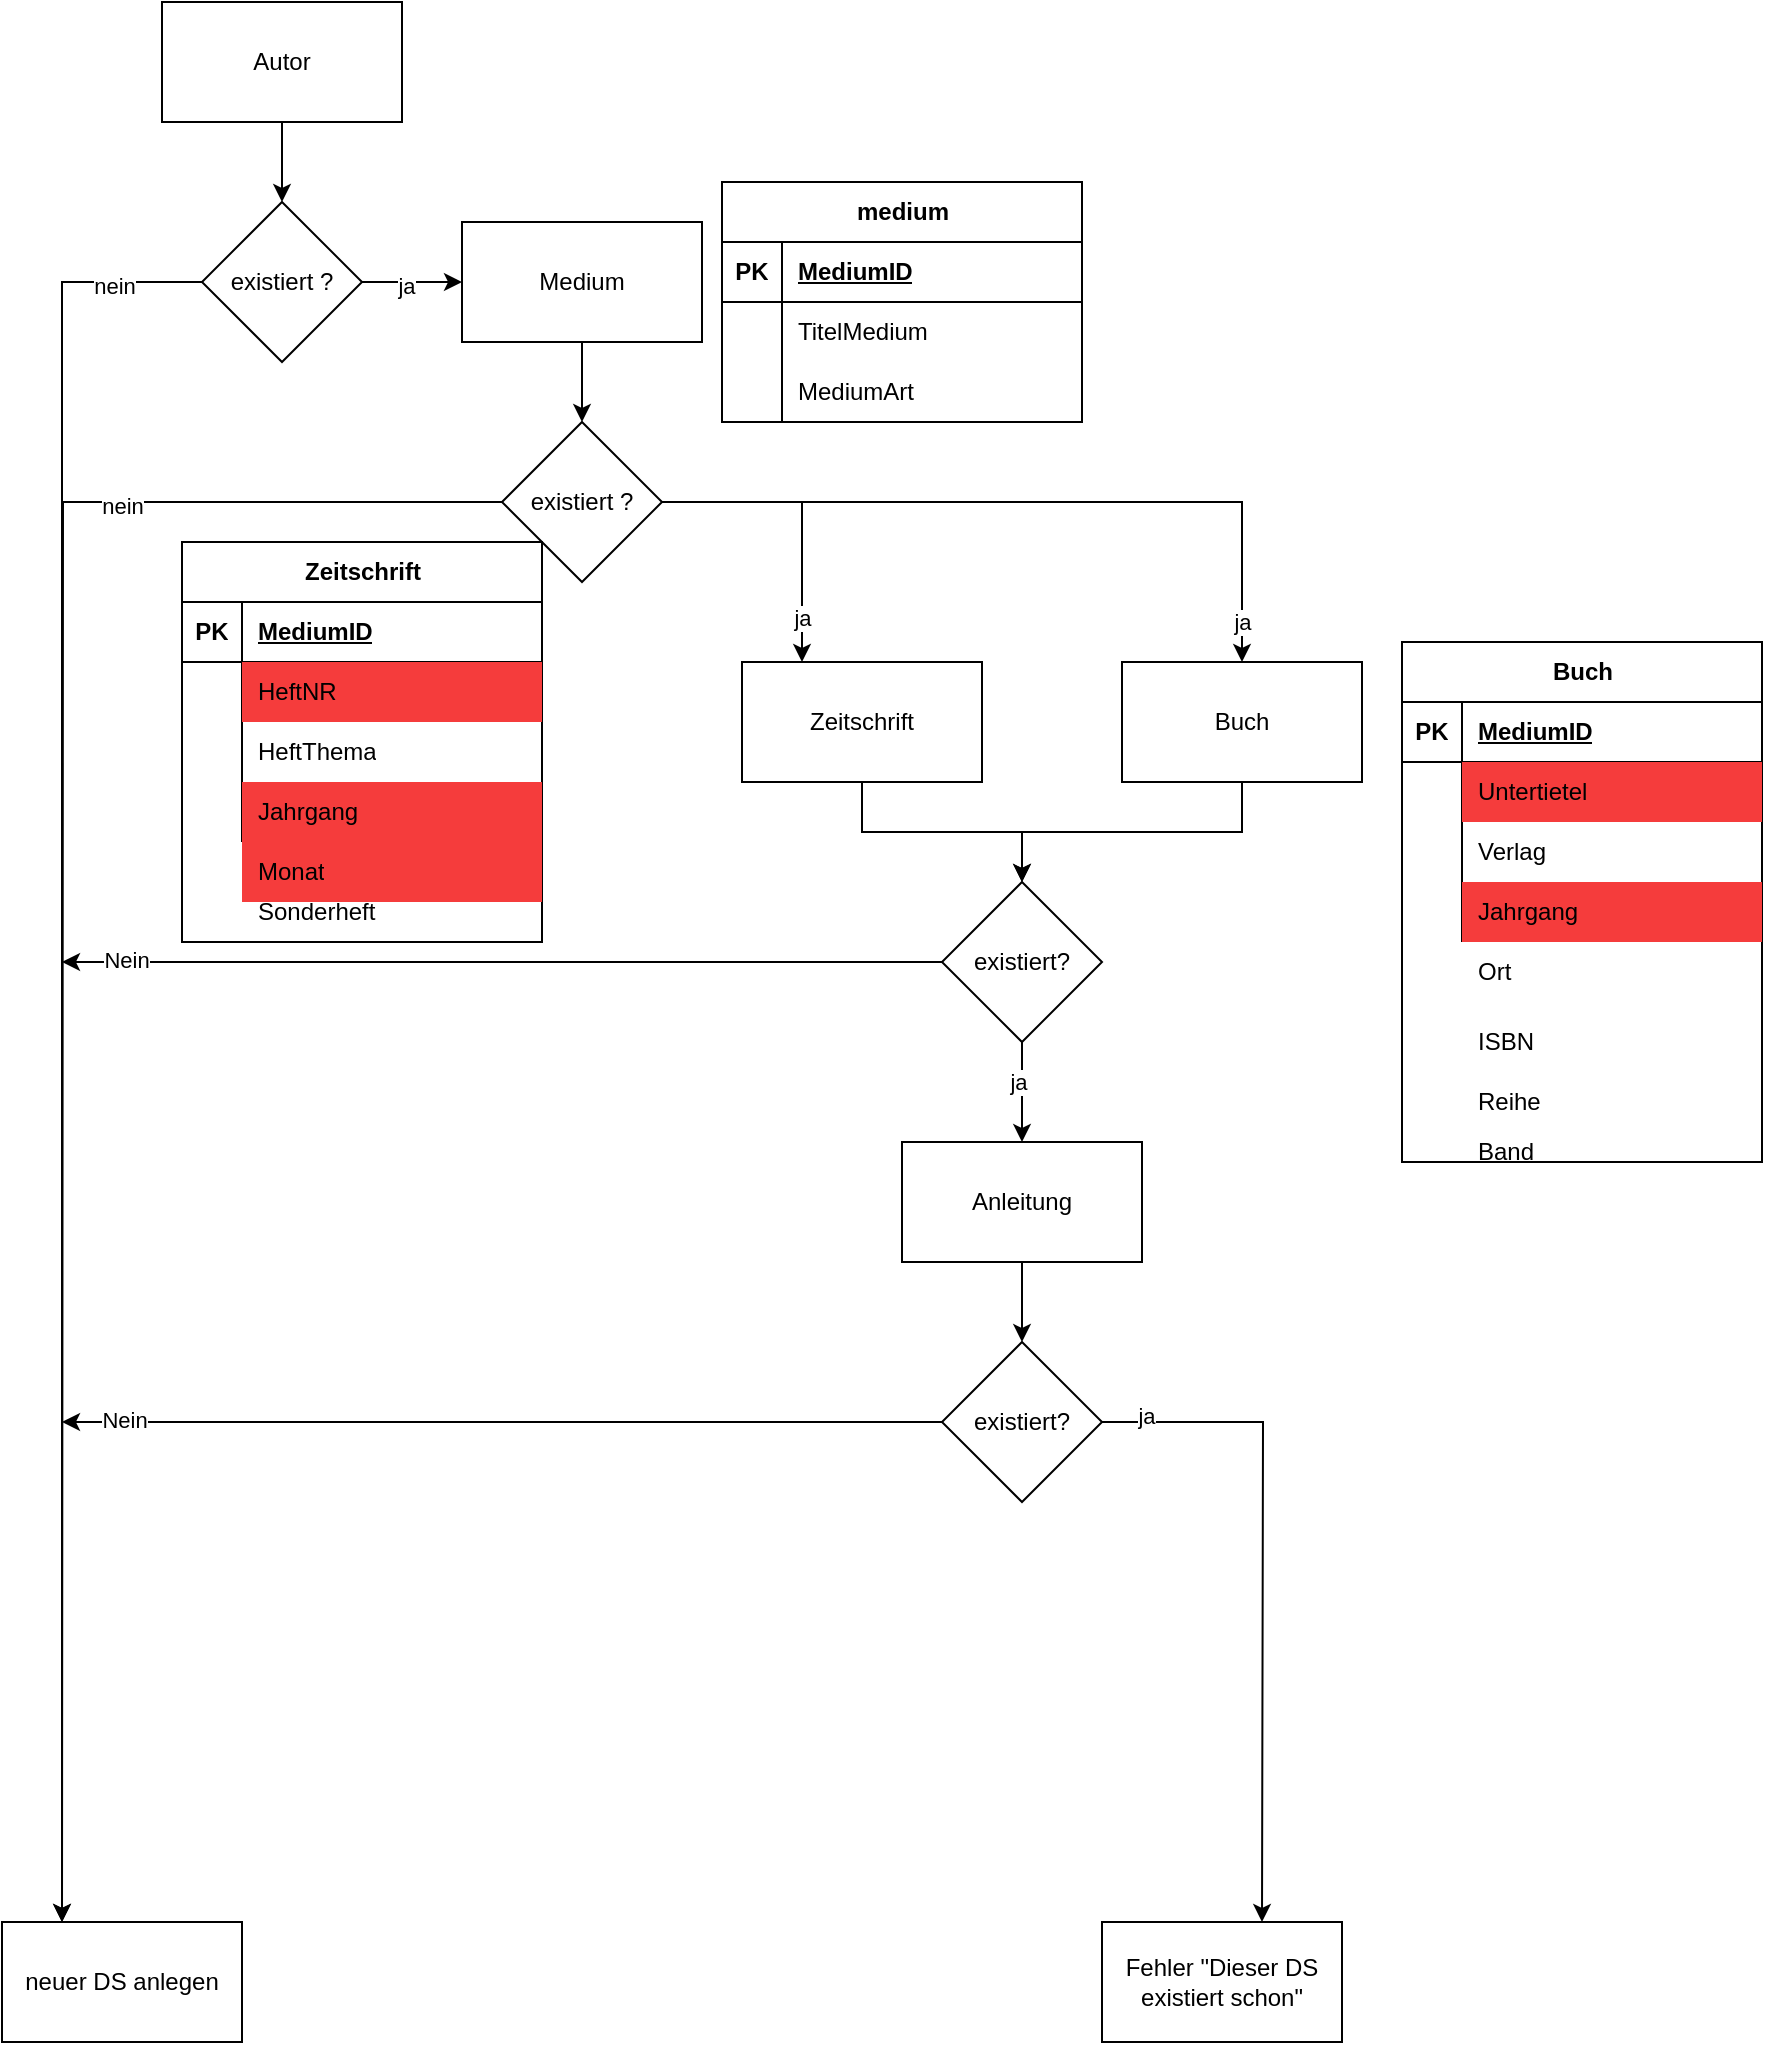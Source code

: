 <mxfile version="28.2.7">
  <diagram name="Seite-1" id="IPRuhU2FRqX7GixoGYZI">
    <mxGraphModel dx="784" dy="1190" grid="1" gridSize="10" guides="1" tooltips="1" connect="1" arrows="1" fold="1" page="1" pageScale="1" pageWidth="827" pageHeight="1169" math="0" shadow="0">
      <root>
        <mxCell id="0" />
        <mxCell id="1" parent="0" />
        <mxCell id="Niv1OHDwlgbIjhw89vo5-5" style="edgeStyle=orthogonalEdgeStyle;rounded=0;orthogonalLoop=1;jettySize=auto;html=1;exitX=0.5;exitY=1;exitDx=0;exitDy=0;entryX=0.5;entryY=0;entryDx=0;entryDy=0;" parent="1" source="Niv1OHDwlgbIjhw89vo5-1" target="Niv1OHDwlgbIjhw89vo5-2" edge="1">
          <mxGeometry relative="1" as="geometry" />
        </mxCell>
        <mxCell id="Niv1OHDwlgbIjhw89vo5-1" value="Autor" style="rounded=0;whiteSpace=wrap;html=1;" parent="1" vertex="1">
          <mxGeometry x="120" y="80" width="120" height="60" as="geometry" />
        </mxCell>
        <mxCell id="Niv1OHDwlgbIjhw89vo5-6" style="edgeStyle=orthogonalEdgeStyle;rounded=0;orthogonalLoop=1;jettySize=auto;html=1;exitX=0;exitY=0.5;exitDx=0;exitDy=0;entryX=0.25;entryY=0;entryDx=0;entryDy=0;" parent="1" source="Niv1OHDwlgbIjhw89vo5-2" target="Niv1OHDwlgbIjhw89vo5-3" edge="1">
          <mxGeometry relative="1" as="geometry" />
        </mxCell>
        <mxCell id="Niv1OHDwlgbIjhw89vo5-7" value="nein" style="edgeLabel;html=1;align=center;verticalAlign=middle;resizable=0;points=[];" parent="Niv1OHDwlgbIjhw89vo5-6" vertex="1" connectable="0">
          <mxGeometry x="-0.901" y="2" relative="1" as="geometry">
            <mxPoint as="offset" />
          </mxGeometry>
        </mxCell>
        <mxCell id="Niv1OHDwlgbIjhw89vo5-10" style="edgeStyle=orthogonalEdgeStyle;rounded=0;orthogonalLoop=1;jettySize=auto;html=1;exitX=1;exitY=0.5;exitDx=0;exitDy=0;entryX=0;entryY=0.5;entryDx=0;entryDy=0;" parent="1" source="Niv1OHDwlgbIjhw89vo5-2" target="Niv1OHDwlgbIjhw89vo5-8" edge="1">
          <mxGeometry relative="1" as="geometry" />
        </mxCell>
        <mxCell id="Niv1OHDwlgbIjhw89vo5-11" value="ja" style="edgeLabel;html=1;align=center;verticalAlign=middle;resizable=0;points=[];" parent="Niv1OHDwlgbIjhw89vo5-10" vertex="1" connectable="0">
          <mxGeometry x="-0.147" y="-2" relative="1" as="geometry">
            <mxPoint as="offset" />
          </mxGeometry>
        </mxCell>
        <mxCell id="Niv1OHDwlgbIjhw89vo5-2" value="existiert ?" style="rhombus;whiteSpace=wrap;html=1;" parent="1" vertex="1">
          <mxGeometry x="140" y="180" width="80" height="80" as="geometry" />
        </mxCell>
        <mxCell id="Niv1OHDwlgbIjhw89vo5-3" value="neuer DS anlegen" style="rounded=0;whiteSpace=wrap;html=1;" parent="1" vertex="1">
          <mxGeometry x="40" y="1040" width="120" height="60" as="geometry" />
        </mxCell>
        <mxCell id="Niv1OHDwlgbIjhw89vo5-8" value="Medium" style="rounded=0;whiteSpace=wrap;html=1;" parent="1" vertex="1">
          <mxGeometry x="270" y="190" width="120" height="60" as="geometry" />
        </mxCell>
        <mxCell id="Niv1OHDwlgbIjhw89vo5-15" style="edgeStyle=orthogonalEdgeStyle;rounded=0;orthogonalLoop=1;jettySize=auto;html=1;exitX=0;exitY=0.5;exitDx=0;exitDy=0;" parent="1" source="Niv1OHDwlgbIjhw89vo5-12" edge="1">
          <mxGeometry relative="1" as="geometry">
            <mxPoint x="70" y="1040" as="targetPoint" />
          </mxGeometry>
        </mxCell>
        <mxCell id="Niv1OHDwlgbIjhw89vo5-16" value="nein" style="edgeLabel;html=1;align=center;verticalAlign=middle;resizable=0;points=[];" parent="Niv1OHDwlgbIjhw89vo5-15" vertex="1" connectable="0">
          <mxGeometry x="-0.59" y="2" relative="1" as="geometry">
            <mxPoint as="offset" />
          </mxGeometry>
        </mxCell>
        <mxCell id="Niv1OHDwlgbIjhw89vo5-22" style="edgeStyle=orthogonalEdgeStyle;rounded=0;orthogonalLoop=1;jettySize=auto;html=1;exitX=1;exitY=0.5;exitDx=0;exitDy=0;entryX=0.25;entryY=0;entryDx=0;entryDy=0;" parent="1" source="Niv1OHDwlgbIjhw89vo5-12" target="Niv1OHDwlgbIjhw89vo5-18" edge="1">
          <mxGeometry relative="1" as="geometry" />
        </mxCell>
        <mxCell id="Niv1OHDwlgbIjhw89vo5-23" value="ja" style="edgeLabel;html=1;align=center;verticalAlign=middle;resizable=0;points=[];" parent="Niv1OHDwlgbIjhw89vo5-22" vertex="1" connectable="0">
          <mxGeometry x="0.707" relative="1" as="geometry">
            <mxPoint as="offset" />
          </mxGeometry>
        </mxCell>
        <mxCell id="Niv1OHDwlgbIjhw89vo5-12" value="existiert ?" style="rhombus;whiteSpace=wrap;html=1;" parent="1" vertex="1">
          <mxGeometry x="290" y="290" width="80" height="80" as="geometry" />
        </mxCell>
        <mxCell id="Niv1OHDwlgbIjhw89vo5-14" style="edgeStyle=orthogonalEdgeStyle;rounded=0;orthogonalLoop=1;jettySize=auto;html=1;exitX=0.5;exitY=1;exitDx=0;exitDy=0;entryX=0.5;entryY=0;entryDx=0;entryDy=0;" parent="1" source="Niv1OHDwlgbIjhw89vo5-8" target="Niv1OHDwlgbIjhw89vo5-12" edge="1">
          <mxGeometry relative="1" as="geometry" />
        </mxCell>
        <mxCell id="Niv1OHDwlgbIjhw89vo5-27" style="edgeStyle=orthogonalEdgeStyle;rounded=0;orthogonalLoop=1;jettySize=auto;html=1;exitX=0.5;exitY=1;exitDx=0;exitDy=0;entryX=0.5;entryY=0;entryDx=0;entryDy=0;" parent="1" source="Niv1OHDwlgbIjhw89vo5-17" target="Niv1OHDwlgbIjhw89vo5-25" edge="1">
          <mxGeometry relative="1" as="geometry" />
        </mxCell>
        <mxCell id="Niv1OHDwlgbIjhw89vo5-17" value="Buch" style="rounded=0;whiteSpace=wrap;html=1;" parent="1" vertex="1">
          <mxGeometry x="600" y="410" width="120" height="60" as="geometry" />
        </mxCell>
        <mxCell id="Niv1OHDwlgbIjhw89vo5-26" style="edgeStyle=orthogonalEdgeStyle;rounded=0;orthogonalLoop=1;jettySize=auto;html=1;exitX=0.5;exitY=1;exitDx=0;exitDy=0;entryX=0.5;entryY=0;entryDx=0;entryDy=0;" parent="1" source="Niv1OHDwlgbIjhw89vo5-18" target="Niv1OHDwlgbIjhw89vo5-25" edge="1">
          <mxGeometry relative="1" as="geometry" />
        </mxCell>
        <mxCell id="Niv1OHDwlgbIjhw89vo5-18" value="Zeitschrift" style="rounded=0;whiteSpace=wrap;html=1;" parent="1" vertex="1">
          <mxGeometry x="410" y="410" width="120" height="60" as="geometry" />
        </mxCell>
        <mxCell id="Niv1OHDwlgbIjhw89vo5-19" style="edgeStyle=orthogonalEdgeStyle;rounded=0;orthogonalLoop=1;jettySize=auto;html=1;exitX=1;exitY=0.5;exitDx=0;exitDy=0;entryX=0.5;entryY=0;entryDx=0;entryDy=0;" parent="1" source="Niv1OHDwlgbIjhw89vo5-12" target="Niv1OHDwlgbIjhw89vo5-17" edge="1">
          <mxGeometry relative="1" as="geometry" />
        </mxCell>
        <mxCell id="Niv1OHDwlgbIjhw89vo5-24" value="ja" style="edgeLabel;html=1;align=center;verticalAlign=middle;resizable=0;points=[];" parent="Niv1OHDwlgbIjhw89vo5-19" vertex="1" connectable="0">
          <mxGeometry x="0.603" y="1" relative="1" as="geometry">
            <mxPoint x="-1" y="53" as="offset" />
          </mxGeometry>
        </mxCell>
        <mxCell id="Niv1OHDwlgbIjhw89vo5-29" style="edgeStyle=orthogonalEdgeStyle;rounded=0;orthogonalLoop=1;jettySize=auto;html=1;exitX=0;exitY=0.5;exitDx=0;exitDy=0;" parent="1" source="Niv1OHDwlgbIjhw89vo5-25" edge="1">
          <mxGeometry relative="1" as="geometry">
            <mxPoint x="70" y="560" as="targetPoint" />
          </mxGeometry>
        </mxCell>
        <mxCell id="Niv1OHDwlgbIjhw89vo5-30" value="Nein" style="edgeLabel;html=1;align=center;verticalAlign=middle;resizable=0;points=[];" parent="Niv1OHDwlgbIjhw89vo5-29" vertex="1" connectable="0">
          <mxGeometry x="0.858" y="-1" relative="1" as="geometry">
            <mxPoint as="offset" />
          </mxGeometry>
        </mxCell>
        <mxCell id="Niv1OHDwlgbIjhw89vo5-32" style="edgeStyle=orthogonalEdgeStyle;rounded=0;orthogonalLoop=1;jettySize=auto;html=1;exitX=0.5;exitY=1;exitDx=0;exitDy=0;entryX=0.5;entryY=0;entryDx=0;entryDy=0;" parent="1" source="Niv1OHDwlgbIjhw89vo5-25" target="Niv1OHDwlgbIjhw89vo5-31" edge="1">
          <mxGeometry relative="1" as="geometry" />
        </mxCell>
        <mxCell id="Niv1OHDwlgbIjhw89vo5-34" value="ja" style="edgeLabel;html=1;align=center;verticalAlign=middle;resizable=0;points=[];" parent="Niv1OHDwlgbIjhw89vo5-32" vertex="1" connectable="0">
          <mxGeometry x="-0.2" y="-2" relative="1" as="geometry">
            <mxPoint as="offset" />
          </mxGeometry>
        </mxCell>
        <mxCell id="Niv1OHDwlgbIjhw89vo5-25" value="existiert?" style="rhombus;whiteSpace=wrap;html=1;" parent="1" vertex="1">
          <mxGeometry x="510" y="520" width="80" height="80" as="geometry" />
        </mxCell>
        <mxCell id="Niv1OHDwlgbIjhw89vo5-35" style="edgeStyle=orthogonalEdgeStyle;rounded=0;orthogonalLoop=1;jettySize=auto;html=1;exitX=0.5;exitY=1;exitDx=0;exitDy=0;entryX=0.5;entryY=0;entryDx=0;entryDy=0;" parent="1" source="Niv1OHDwlgbIjhw89vo5-31" target="Niv1OHDwlgbIjhw89vo5-33" edge="1">
          <mxGeometry relative="1" as="geometry" />
        </mxCell>
        <mxCell id="Niv1OHDwlgbIjhw89vo5-31" value="Anleitung" style="rounded=0;whiteSpace=wrap;html=1;" parent="1" vertex="1">
          <mxGeometry x="490" y="650" width="120" height="60" as="geometry" />
        </mxCell>
        <mxCell id="Niv1OHDwlgbIjhw89vo5-36" style="edgeStyle=orthogonalEdgeStyle;rounded=0;orthogonalLoop=1;jettySize=auto;html=1;exitX=0;exitY=0.5;exitDx=0;exitDy=0;" parent="1" source="Niv1OHDwlgbIjhw89vo5-33" edge="1">
          <mxGeometry relative="1" as="geometry">
            <mxPoint x="70" y="790" as="targetPoint" />
          </mxGeometry>
        </mxCell>
        <mxCell id="Niv1OHDwlgbIjhw89vo5-37" value="Nein" style="edgeLabel;html=1;align=center;verticalAlign=middle;resizable=0;points=[];" parent="Niv1OHDwlgbIjhw89vo5-36" vertex="1" connectable="0">
          <mxGeometry x="0.862" y="-1" relative="1" as="geometry">
            <mxPoint as="offset" />
          </mxGeometry>
        </mxCell>
        <mxCell id="Niv1OHDwlgbIjhw89vo5-38" style="edgeStyle=orthogonalEdgeStyle;rounded=0;orthogonalLoop=1;jettySize=auto;html=1;exitX=1;exitY=0.5;exitDx=0;exitDy=0;" parent="1" source="Niv1OHDwlgbIjhw89vo5-33" edge="1">
          <mxGeometry relative="1" as="geometry">
            <mxPoint x="670" y="1040" as="targetPoint" />
          </mxGeometry>
        </mxCell>
        <mxCell id="Niv1OHDwlgbIjhw89vo5-39" value="ja" style="edgeLabel;html=1;align=center;verticalAlign=middle;resizable=0;points=[];" parent="Niv1OHDwlgbIjhw89vo5-38" vertex="1" connectable="0">
          <mxGeometry x="-0.871" y="3" relative="1" as="geometry">
            <mxPoint as="offset" />
          </mxGeometry>
        </mxCell>
        <mxCell id="Niv1OHDwlgbIjhw89vo5-33" value="existiert?" style="rhombus;whiteSpace=wrap;html=1;" parent="1" vertex="1">
          <mxGeometry x="510" y="750" width="80" height="80" as="geometry" />
        </mxCell>
        <mxCell id="Niv1OHDwlgbIjhw89vo5-40" value="Fehler &quot;Dieser DS existiert schon&quot;" style="rounded=0;whiteSpace=wrap;html=1;" parent="1" vertex="1">
          <mxGeometry x="590" y="1040" width="120" height="60" as="geometry" />
        </mxCell>
        <mxCell id="bKqbsli1kSxKOShRAymE-1" value="Zeitschrift" style="shape=table;startSize=30;container=1;collapsible=1;childLayout=tableLayout;fixedRows=1;rowLines=0;fontStyle=1;align=center;resizeLast=1;html=1;" vertex="1" parent="1">
          <mxGeometry x="130" y="350" width="180" height="200" as="geometry" />
        </mxCell>
        <mxCell id="bKqbsli1kSxKOShRAymE-2" value="" style="shape=tableRow;horizontal=0;startSize=0;swimlaneHead=0;swimlaneBody=0;fillColor=none;collapsible=0;dropTarget=0;points=[[0,0.5],[1,0.5]];portConstraint=eastwest;top=0;left=0;right=0;bottom=1;" vertex="1" parent="bKqbsli1kSxKOShRAymE-1">
          <mxGeometry y="30" width="180" height="30" as="geometry" />
        </mxCell>
        <mxCell id="bKqbsli1kSxKOShRAymE-3" value="PK" style="shape=partialRectangle;connectable=0;fillColor=none;top=0;left=0;bottom=0;right=0;fontStyle=1;overflow=hidden;whiteSpace=wrap;html=1;" vertex="1" parent="bKqbsli1kSxKOShRAymE-2">
          <mxGeometry width="30" height="30" as="geometry">
            <mxRectangle width="30" height="30" as="alternateBounds" />
          </mxGeometry>
        </mxCell>
        <mxCell id="bKqbsli1kSxKOShRAymE-4" value="MediumID" style="shape=partialRectangle;connectable=0;fillColor=none;top=0;left=0;bottom=0;right=0;align=left;spacingLeft=6;fontStyle=5;overflow=hidden;whiteSpace=wrap;html=1;" vertex="1" parent="bKqbsli1kSxKOShRAymE-2">
          <mxGeometry x="30" width="150" height="30" as="geometry">
            <mxRectangle width="150" height="30" as="alternateBounds" />
          </mxGeometry>
        </mxCell>
        <mxCell id="bKqbsli1kSxKOShRAymE-5" value="" style="shape=tableRow;horizontal=0;startSize=0;swimlaneHead=0;swimlaneBody=0;fillColor=none;collapsible=0;dropTarget=0;points=[[0,0.5],[1,0.5]];portConstraint=eastwest;top=0;left=0;right=0;bottom=0;" vertex="1" parent="bKqbsli1kSxKOShRAymE-1">
          <mxGeometry y="60" width="180" height="30" as="geometry" />
        </mxCell>
        <mxCell id="bKqbsli1kSxKOShRAymE-6" value="" style="shape=partialRectangle;connectable=0;fillColor=none;top=0;left=0;bottom=0;right=0;editable=1;overflow=hidden;whiteSpace=wrap;html=1;" vertex="1" parent="bKqbsli1kSxKOShRAymE-5">
          <mxGeometry width="30" height="30" as="geometry">
            <mxRectangle width="30" height="30" as="alternateBounds" />
          </mxGeometry>
        </mxCell>
        <mxCell id="bKqbsli1kSxKOShRAymE-7" value="HeftNR" style="shape=partialRectangle;connectable=0;fillColor=light-dark(#F53C3C,#EDEDED);top=0;left=0;bottom=0;right=0;align=left;spacingLeft=6;overflow=hidden;whiteSpace=wrap;html=1;" vertex="1" parent="bKqbsli1kSxKOShRAymE-5">
          <mxGeometry x="30" width="150" height="30" as="geometry">
            <mxRectangle width="150" height="30" as="alternateBounds" />
          </mxGeometry>
        </mxCell>
        <mxCell id="bKqbsli1kSxKOShRAymE-8" value="" style="shape=tableRow;horizontal=0;startSize=0;swimlaneHead=0;swimlaneBody=0;fillColor=none;collapsible=0;dropTarget=0;points=[[0,0.5],[1,0.5]];portConstraint=eastwest;top=0;left=0;right=0;bottom=0;" vertex="1" parent="bKqbsli1kSxKOShRAymE-1">
          <mxGeometry y="90" width="180" height="30" as="geometry" />
        </mxCell>
        <mxCell id="bKqbsli1kSxKOShRAymE-9" value="" style="shape=partialRectangle;connectable=0;fillColor=none;top=0;left=0;bottom=0;right=0;editable=1;overflow=hidden;whiteSpace=wrap;html=1;" vertex="1" parent="bKqbsli1kSxKOShRAymE-8">
          <mxGeometry width="30" height="30" as="geometry">
            <mxRectangle width="30" height="30" as="alternateBounds" />
          </mxGeometry>
        </mxCell>
        <mxCell id="bKqbsli1kSxKOShRAymE-10" value="HeftThema" style="shape=partialRectangle;connectable=0;fillColor=none;top=0;left=0;bottom=0;right=0;align=left;spacingLeft=6;overflow=hidden;whiteSpace=wrap;html=1;" vertex="1" parent="bKqbsli1kSxKOShRAymE-8">
          <mxGeometry x="30" width="150" height="30" as="geometry">
            <mxRectangle width="150" height="30" as="alternateBounds" />
          </mxGeometry>
        </mxCell>
        <mxCell id="bKqbsli1kSxKOShRAymE-11" value="" style="shape=tableRow;horizontal=0;startSize=0;swimlaneHead=0;swimlaneBody=0;fillColor=none;collapsible=0;dropTarget=0;points=[[0,0.5],[1,0.5]];portConstraint=eastwest;top=0;left=0;right=0;bottom=0;" vertex="1" parent="bKqbsli1kSxKOShRAymE-1">
          <mxGeometry y="120" width="180" height="30" as="geometry" />
        </mxCell>
        <mxCell id="bKqbsli1kSxKOShRAymE-12" value="" style="shape=partialRectangle;connectable=0;fillColor=none;top=0;left=0;bottom=0;right=0;editable=1;overflow=hidden;whiteSpace=wrap;html=1;" vertex="1" parent="bKqbsli1kSxKOShRAymE-11">
          <mxGeometry width="30" height="30" as="geometry">
            <mxRectangle width="30" height="30" as="alternateBounds" />
          </mxGeometry>
        </mxCell>
        <mxCell id="bKqbsli1kSxKOShRAymE-13" value="Jahrgang" style="shape=partialRectangle;connectable=0;fillColor=light-dark(#F53C3C,#EDEDED);top=0;left=0;bottom=0;right=0;align=left;spacingLeft=6;overflow=hidden;whiteSpace=wrap;html=1;" vertex="1" parent="bKqbsli1kSxKOShRAymE-11">
          <mxGeometry x="30" width="150" height="30" as="geometry">
            <mxRectangle width="150" height="30" as="alternateBounds" />
          </mxGeometry>
        </mxCell>
        <mxCell id="bKqbsli1kSxKOShRAymE-14" value="" style="shape=tableRow;horizontal=0;startSize=0;swimlaneHead=0;swimlaneBody=0;fillColor=none;collapsible=0;dropTarget=0;points=[[0,0.5],[1,0.5]];portConstraint=eastwest;top=0;left=0;right=0;bottom=0;" vertex="1" parent="1">
          <mxGeometry x="130" y="500" width="180" height="30" as="geometry" />
        </mxCell>
        <mxCell id="bKqbsli1kSxKOShRAymE-15" value="" style="shape=partialRectangle;connectable=0;fillColor=none;top=0;left=0;bottom=0;right=0;editable=1;overflow=hidden;whiteSpace=wrap;html=1;" vertex="1" parent="bKqbsli1kSxKOShRAymE-14">
          <mxGeometry width="30" height="30" as="geometry">
            <mxRectangle width="30" height="30" as="alternateBounds" />
          </mxGeometry>
        </mxCell>
        <mxCell id="bKqbsli1kSxKOShRAymE-16" value="Monat" style="shape=partialRectangle;connectable=0;fillColor=light-dark(#F53C3C,#EDEDED);top=0;left=0;bottom=0;right=0;align=left;spacingLeft=6;overflow=hidden;whiteSpace=wrap;html=1;" vertex="1" parent="bKqbsli1kSxKOShRAymE-14">
          <mxGeometry x="30" width="150" height="30" as="geometry">
            <mxRectangle width="150" height="30" as="alternateBounds" />
          </mxGeometry>
        </mxCell>
        <mxCell id="bKqbsli1kSxKOShRAymE-17" value="" style="shape=tableRow;horizontal=0;startSize=0;swimlaneHead=0;swimlaneBody=0;fillColor=none;collapsible=0;dropTarget=0;points=[[0,0.5],[1,0.5]];portConstraint=eastwest;top=0;left=0;right=0;bottom=0;" vertex="1" parent="1">
          <mxGeometry x="130" y="520" width="180" height="30" as="geometry" />
        </mxCell>
        <mxCell id="bKqbsli1kSxKOShRAymE-18" value="" style="shape=partialRectangle;connectable=0;fillColor=none;top=0;left=0;bottom=0;right=0;editable=1;overflow=hidden;whiteSpace=wrap;html=1;" vertex="1" parent="bKqbsli1kSxKOShRAymE-17">
          <mxGeometry width="30" height="30" as="geometry">
            <mxRectangle width="30" height="30" as="alternateBounds" />
          </mxGeometry>
        </mxCell>
        <mxCell id="bKqbsli1kSxKOShRAymE-19" value="Sonderheft" style="shape=partialRectangle;connectable=0;fillColor=none;top=0;left=0;bottom=0;right=0;align=left;spacingLeft=6;overflow=hidden;whiteSpace=wrap;html=1;" vertex="1" parent="bKqbsli1kSxKOShRAymE-17">
          <mxGeometry x="30" width="150" height="30" as="geometry">
            <mxRectangle width="150" height="30" as="alternateBounds" />
          </mxGeometry>
        </mxCell>
        <mxCell id="bKqbsli1kSxKOShRAymE-20" value="medium" style="shape=table;startSize=30;container=1;collapsible=1;childLayout=tableLayout;fixedRows=1;rowLines=0;fontStyle=1;align=center;resizeLast=1;html=1;" vertex="1" parent="1">
          <mxGeometry x="400" y="170" width="180" height="120" as="geometry" />
        </mxCell>
        <mxCell id="bKqbsli1kSxKOShRAymE-21" value="" style="shape=tableRow;horizontal=0;startSize=0;swimlaneHead=0;swimlaneBody=0;fillColor=none;collapsible=0;dropTarget=0;points=[[0,0.5],[1,0.5]];portConstraint=eastwest;top=0;left=0;right=0;bottom=1;" vertex="1" parent="bKqbsli1kSxKOShRAymE-20">
          <mxGeometry y="30" width="180" height="30" as="geometry" />
        </mxCell>
        <mxCell id="bKqbsli1kSxKOShRAymE-22" value="PK" style="shape=partialRectangle;connectable=0;fillColor=none;top=0;left=0;bottom=0;right=0;fontStyle=1;overflow=hidden;whiteSpace=wrap;html=1;" vertex="1" parent="bKqbsli1kSxKOShRAymE-21">
          <mxGeometry width="30" height="30" as="geometry">
            <mxRectangle width="30" height="30" as="alternateBounds" />
          </mxGeometry>
        </mxCell>
        <mxCell id="bKqbsli1kSxKOShRAymE-23" value="MediumID" style="shape=partialRectangle;connectable=0;fillColor=none;top=0;left=0;bottom=0;right=0;align=left;spacingLeft=6;fontStyle=5;overflow=hidden;whiteSpace=wrap;html=1;" vertex="1" parent="bKqbsli1kSxKOShRAymE-21">
          <mxGeometry x="30" width="150" height="30" as="geometry">
            <mxRectangle width="150" height="30" as="alternateBounds" />
          </mxGeometry>
        </mxCell>
        <mxCell id="bKqbsli1kSxKOShRAymE-24" value="" style="shape=tableRow;horizontal=0;startSize=0;swimlaneHead=0;swimlaneBody=0;fillColor=none;collapsible=0;dropTarget=0;points=[[0,0.5],[1,0.5]];portConstraint=eastwest;top=0;left=0;right=0;bottom=0;" vertex="1" parent="bKqbsli1kSxKOShRAymE-20">
          <mxGeometry y="60" width="180" height="30" as="geometry" />
        </mxCell>
        <mxCell id="bKqbsli1kSxKOShRAymE-25" value="" style="shape=partialRectangle;connectable=0;fillColor=none;top=0;left=0;bottom=0;right=0;editable=1;overflow=hidden;whiteSpace=wrap;html=1;" vertex="1" parent="bKqbsli1kSxKOShRAymE-24">
          <mxGeometry width="30" height="30" as="geometry">
            <mxRectangle width="30" height="30" as="alternateBounds" />
          </mxGeometry>
        </mxCell>
        <mxCell id="bKqbsli1kSxKOShRAymE-26" value="TitelMedium" style="shape=partialRectangle;connectable=0;fillColor=none;top=0;left=0;bottom=0;right=0;align=left;spacingLeft=6;overflow=hidden;whiteSpace=wrap;html=1;" vertex="1" parent="bKqbsli1kSxKOShRAymE-24">
          <mxGeometry x="30" width="150" height="30" as="geometry">
            <mxRectangle width="150" height="30" as="alternateBounds" />
          </mxGeometry>
        </mxCell>
        <mxCell id="bKqbsli1kSxKOShRAymE-27" value="" style="shape=tableRow;horizontal=0;startSize=0;swimlaneHead=0;swimlaneBody=0;fillColor=none;collapsible=0;dropTarget=0;points=[[0,0.5],[1,0.5]];portConstraint=eastwest;top=0;left=0;right=0;bottom=0;" vertex="1" parent="bKqbsli1kSxKOShRAymE-20">
          <mxGeometry y="90" width="180" height="30" as="geometry" />
        </mxCell>
        <mxCell id="bKqbsli1kSxKOShRAymE-28" value="" style="shape=partialRectangle;connectable=0;fillColor=none;top=0;left=0;bottom=0;right=0;editable=1;overflow=hidden;whiteSpace=wrap;html=1;" vertex="1" parent="bKqbsli1kSxKOShRAymE-27">
          <mxGeometry width="30" height="30" as="geometry">
            <mxRectangle width="30" height="30" as="alternateBounds" />
          </mxGeometry>
        </mxCell>
        <mxCell id="bKqbsli1kSxKOShRAymE-29" value="MediumArt" style="shape=partialRectangle;connectable=0;fillColor=none;top=0;left=0;bottom=0;right=0;align=left;spacingLeft=6;overflow=hidden;whiteSpace=wrap;html=1;" vertex="1" parent="bKqbsli1kSxKOShRAymE-27">
          <mxGeometry x="30" width="150" height="30" as="geometry">
            <mxRectangle width="150" height="30" as="alternateBounds" />
          </mxGeometry>
        </mxCell>
        <mxCell id="bKqbsli1kSxKOShRAymE-32" value="Buch" style="shape=table;startSize=30;container=1;collapsible=1;childLayout=tableLayout;fixedRows=1;rowLines=0;fontStyle=1;align=center;resizeLast=1;html=1;" vertex="1" parent="1">
          <mxGeometry x="740" y="400" width="180" height="260" as="geometry" />
        </mxCell>
        <mxCell id="bKqbsli1kSxKOShRAymE-33" value="" style="shape=tableRow;horizontal=0;startSize=0;swimlaneHead=0;swimlaneBody=0;fillColor=none;collapsible=0;dropTarget=0;points=[[0,0.5],[1,0.5]];portConstraint=eastwest;top=0;left=0;right=0;bottom=1;" vertex="1" parent="bKqbsli1kSxKOShRAymE-32">
          <mxGeometry y="30" width="180" height="30" as="geometry" />
        </mxCell>
        <mxCell id="bKqbsli1kSxKOShRAymE-34" value="PK" style="shape=partialRectangle;connectable=0;fillColor=none;top=0;left=0;bottom=0;right=0;fontStyle=1;overflow=hidden;whiteSpace=wrap;html=1;" vertex="1" parent="bKqbsli1kSxKOShRAymE-33">
          <mxGeometry width="30" height="30" as="geometry">
            <mxRectangle width="30" height="30" as="alternateBounds" />
          </mxGeometry>
        </mxCell>
        <mxCell id="bKqbsli1kSxKOShRAymE-35" value="MediumID" style="shape=partialRectangle;connectable=0;fillColor=none;top=0;left=0;bottom=0;right=0;align=left;spacingLeft=6;fontStyle=5;overflow=hidden;whiteSpace=wrap;html=1;" vertex="1" parent="bKqbsli1kSxKOShRAymE-33">
          <mxGeometry x="30" width="150" height="30" as="geometry">
            <mxRectangle width="150" height="30" as="alternateBounds" />
          </mxGeometry>
        </mxCell>
        <mxCell id="bKqbsli1kSxKOShRAymE-36" value="" style="shape=tableRow;horizontal=0;startSize=0;swimlaneHead=0;swimlaneBody=0;fillColor=none;collapsible=0;dropTarget=0;points=[[0,0.5],[1,0.5]];portConstraint=eastwest;top=0;left=0;right=0;bottom=0;" vertex="1" parent="bKqbsli1kSxKOShRAymE-32">
          <mxGeometry y="60" width="180" height="30" as="geometry" />
        </mxCell>
        <mxCell id="bKqbsli1kSxKOShRAymE-37" value="" style="shape=partialRectangle;connectable=0;fillColor=none;top=0;left=0;bottom=0;right=0;editable=1;overflow=hidden;whiteSpace=wrap;html=1;" vertex="1" parent="bKqbsli1kSxKOShRAymE-36">
          <mxGeometry width="30" height="30" as="geometry">
            <mxRectangle width="30" height="30" as="alternateBounds" />
          </mxGeometry>
        </mxCell>
        <mxCell id="bKqbsli1kSxKOShRAymE-38" value="Untertietel" style="shape=partialRectangle;connectable=0;fillColor=light-dark(#F53C3C,#EDEDED);top=0;left=0;bottom=0;right=0;align=left;spacingLeft=6;overflow=hidden;whiteSpace=wrap;html=1;" vertex="1" parent="bKqbsli1kSxKOShRAymE-36">
          <mxGeometry x="30" width="150" height="30" as="geometry">
            <mxRectangle width="150" height="30" as="alternateBounds" />
          </mxGeometry>
        </mxCell>
        <mxCell id="bKqbsli1kSxKOShRAymE-39" value="" style="shape=tableRow;horizontal=0;startSize=0;swimlaneHead=0;swimlaneBody=0;fillColor=none;collapsible=0;dropTarget=0;points=[[0,0.5],[1,0.5]];portConstraint=eastwest;top=0;left=0;right=0;bottom=0;" vertex="1" parent="bKqbsli1kSxKOShRAymE-32">
          <mxGeometry y="90" width="180" height="30" as="geometry" />
        </mxCell>
        <mxCell id="bKqbsli1kSxKOShRAymE-40" value="" style="shape=partialRectangle;connectable=0;fillColor=none;top=0;left=0;bottom=0;right=0;editable=1;overflow=hidden;whiteSpace=wrap;html=1;" vertex="1" parent="bKqbsli1kSxKOShRAymE-39">
          <mxGeometry width="30" height="30" as="geometry">
            <mxRectangle width="30" height="30" as="alternateBounds" />
          </mxGeometry>
        </mxCell>
        <mxCell id="bKqbsli1kSxKOShRAymE-41" value="Verlag" style="shape=partialRectangle;connectable=0;fillColor=none;top=0;left=0;bottom=0;right=0;align=left;spacingLeft=6;overflow=hidden;whiteSpace=wrap;html=1;" vertex="1" parent="bKqbsli1kSxKOShRAymE-39">
          <mxGeometry x="30" width="150" height="30" as="geometry">
            <mxRectangle width="150" height="30" as="alternateBounds" />
          </mxGeometry>
        </mxCell>
        <mxCell id="bKqbsli1kSxKOShRAymE-42" value="" style="shape=tableRow;horizontal=0;startSize=0;swimlaneHead=0;swimlaneBody=0;fillColor=none;collapsible=0;dropTarget=0;points=[[0,0.5],[1,0.5]];portConstraint=eastwest;top=0;left=0;right=0;bottom=0;" vertex="1" parent="bKqbsli1kSxKOShRAymE-32">
          <mxGeometry y="120" width="180" height="30" as="geometry" />
        </mxCell>
        <mxCell id="bKqbsli1kSxKOShRAymE-43" value="" style="shape=partialRectangle;connectable=0;fillColor=none;top=0;left=0;bottom=0;right=0;editable=1;overflow=hidden;whiteSpace=wrap;html=1;" vertex="1" parent="bKqbsli1kSxKOShRAymE-42">
          <mxGeometry width="30" height="30" as="geometry">
            <mxRectangle width="30" height="30" as="alternateBounds" />
          </mxGeometry>
        </mxCell>
        <mxCell id="bKqbsli1kSxKOShRAymE-44" value="Jahrgang" style="shape=partialRectangle;connectable=0;fillColor=light-dark(#F53C3C,#EDEDED);top=0;left=0;bottom=0;right=0;align=left;spacingLeft=6;overflow=hidden;whiteSpace=wrap;html=1;" vertex="1" parent="bKqbsli1kSxKOShRAymE-42">
          <mxGeometry x="30" width="150" height="30" as="geometry">
            <mxRectangle width="150" height="30" as="alternateBounds" />
          </mxGeometry>
        </mxCell>
        <mxCell id="bKqbsli1kSxKOShRAymE-45" value="" style="shape=partialRectangle;connectable=0;fillColor=none;top=0;left=0;bottom=0;right=0;editable=1;overflow=hidden;whiteSpace=wrap;html=1;" vertex="1" parent="1">
          <mxGeometry x="740" y="550" width="30" height="30" as="geometry">
            <mxRectangle width="30" height="30" as="alternateBounds" />
          </mxGeometry>
        </mxCell>
        <mxCell id="bKqbsli1kSxKOShRAymE-46" value="Ort" style="shape=partialRectangle;connectable=0;fillColor=none;top=0;left=0;bottom=0;right=0;align=left;spacingLeft=6;overflow=hidden;whiteSpace=wrap;html=1;" vertex="1" parent="1">
          <mxGeometry x="770" y="550" width="150" height="30" as="geometry">
            <mxRectangle width="150" height="30" as="alternateBounds" />
          </mxGeometry>
        </mxCell>
        <mxCell id="bKqbsli1kSxKOShRAymE-47" value="" style="shape=partialRectangle;connectable=0;fillColor=none;top=0;left=0;bottom=0;right=0;editable=1;overflow=hidden;whiteSpace=wrap;html=1;" vertex="1" parent="1">
          <mxGeometry x="740" y="585" width="30" height="30" as="geometry">
            <mxRectangle width="30" height="30" as="alternateBounds" />
          </mxGeometry>
        </mxCell>
        <mxCell id="bKqbsli1kSxKOShRAymE-48" value="ISBN" style="shape=partialRectangle;connectable=0;fillColor=none;top=0;left=0;bottom=0;right=0;align=left;spacingLeft=6;overflow=hidden;whiteSpace=wrap;html=1;" vertex="1" parent="1">
          <mxGeometry x="770" y="585" width="150" height="30" as="geometry">
            <mxRectangle width="150" height="30" as="alternateBounds" />
          </mxGeometry>
        </mxCell>
        <mxCell id="bKqbsli1kSxKOShRAymE-49" value="" style="shape=partialRectangle;connectable=0;fillColor=none;top=0;left=0;bottom=0;right=0;editable=1;overflow=hidden;whiteSpace=wrap;html=1;" vertex="1" parent="1">
          <mxGeometry x="740" y="615" width="30" height="30" as="geometry">
            <mxRectangle width="30" height="30" as="alternateBounds" />
          </mxGeometry>
        </mxCell>
        <mxCell id="bKqbsli1kSxKOShRAymE-50" value="Reihe" style="shape=partialRectangle;connectable=0;fillColor=none;top=0;left=0;bottom=0;right=0;align=left;spacingLeft=6;overflow=hidden;whiteSpace=wrap;html=1;" vertex="1" parent="1">
          <mxGeometry x="770" y="615" width="150" height="30" as="geometry">
            <mxRectangle width="150" height="30" as="alternateBounds" />
          </mxGeometry>
        </mxCell>
        <mxCell id="bKqbsli1kSxKOShRAymE-51" value="" style="shape=partialRectangle;connectable=0;fillColor=none;top=0;left=0;bottom=0;right=0;editable=1;overflow=hidden;whiteSpace=wrap;html=1;" vertex="1" parent="1">
          <mxGeometry x="740" y="640" width="30" height="30" as="geometry">
            <mxRectangle width="30" height="30" as="alternateBounds" />
          </mxGeometry>
        </mxCell>
        <mxCell id="bKqbsli1kSxKOShRAymE-52" value="Band" style="shape=partialRectangle;connectable=0;fillColor=none;top=0;left=0;bottom=0;right=0;align=left;spacingLeft=6;overflow=hidden;whiteSpace=wrap;html=1;" vertex="1" parent="1">
          <mxGeometry x="770" y="640" width="150" height="30" as="geometry">
            <mxRectangle width="150" height="30" as="alternateBounds" />
          </mxGeometry>
        </mxCell>
      </root>
    </mxGraphModel>
  </diagram>
</mxfile>
